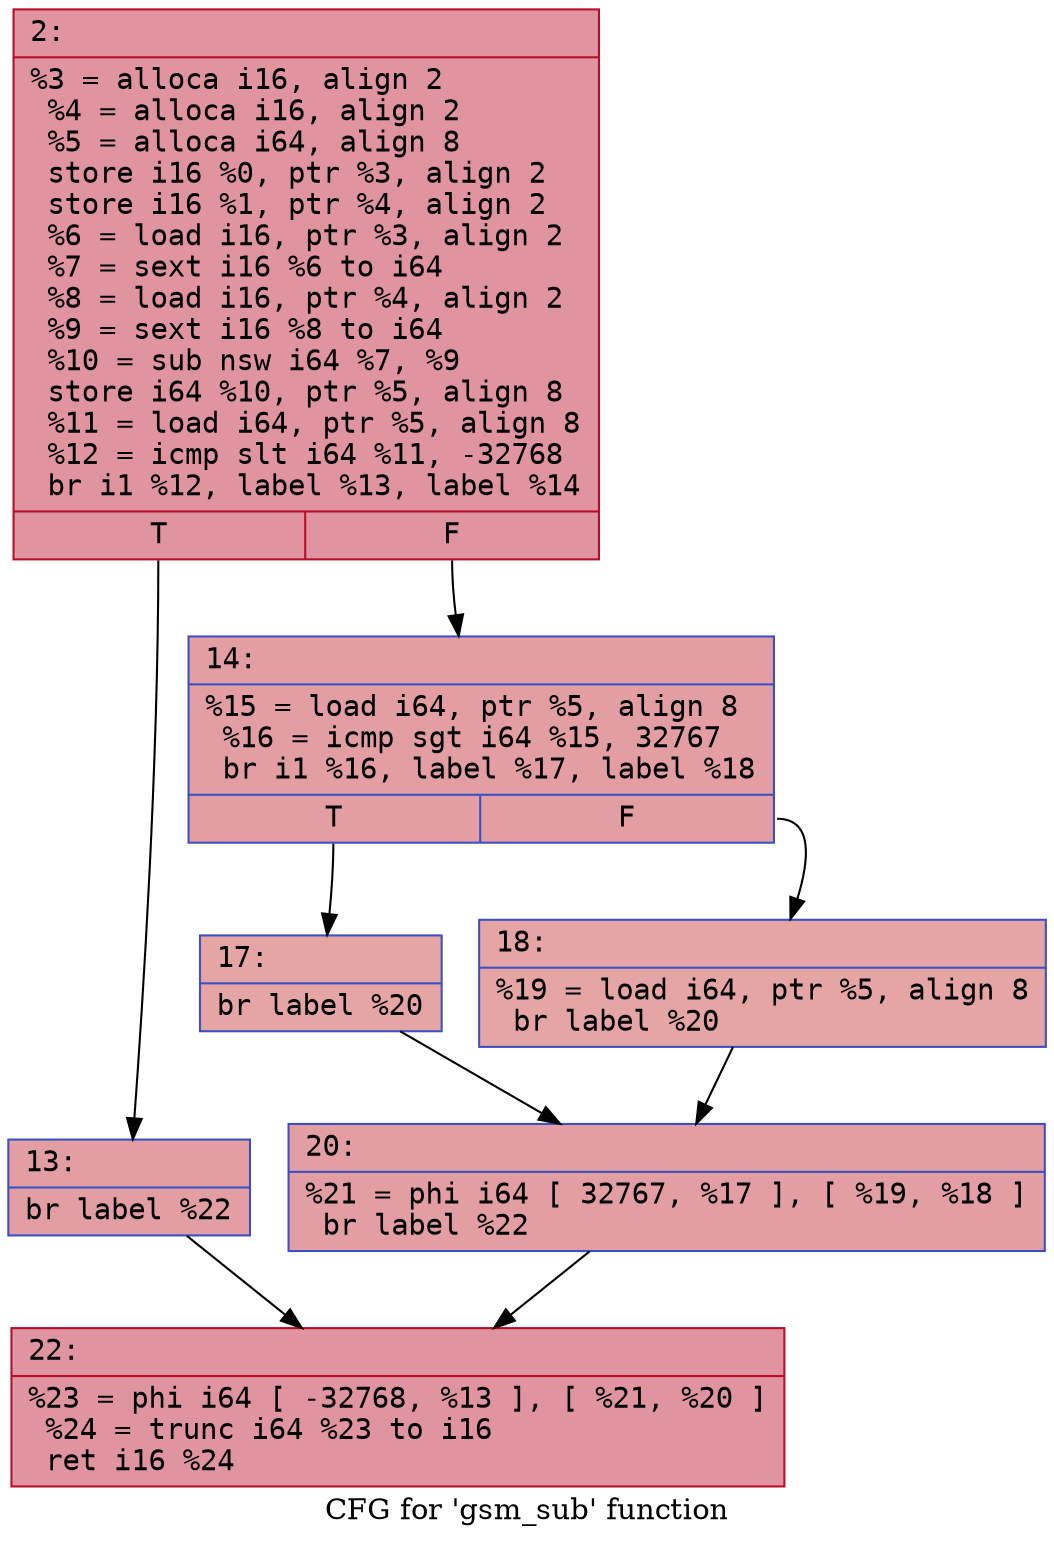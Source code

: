digraph "CFG for 'gsm_sub' function" {
	label="CFG for 'gsm_sub' function";

	Node0x60000256a4e0 [shape=record,color="#b70d28ff", style=filled, fillcolor="#b70d2870" fontname="Courier",label="{2:\l|  %3 = alloca i16, align 2\l  %4 = alloca i16, align 2\l  %5 = alloca i64, align 8\l  store i16 %0, ptr %3, align 2\l  store i16 %1, ptr %4, align 2\l  %6 = load i16, ptr %3, align 2\l  %7 = sext i16 %6 to i64\l  %8 = load i16, ptr %4, align 2\l  %9 = sext i16 %8 to i64\l  %10 = sub nsw i64 %7, %9\l  store i64 %10, ptr %5, align 8\l  %11 = load i64, ptr %5, align 8\l  %12 = icmp slt i64 %11, -32768\l  br i1 %12, label %13, label %14\l|{<s0>T|<s1>F}}"];
	Node0x60000256a4e0:s0 -> Node0x60000256a580[tooltip="2 -> 13\nProbability 50.00%" ];
	Node0x60000256a4e0:s1 -> Node0x60000256a5d0[tooltip="2 -> 14\nProbability 50.00%" ];
	Node0x60000256a580 [shape=record,color="#3d50c3ff", style=filled, fillcolor="#be242e70" fontname="Courier",label="{13:\l|  br label %22\l}"];
	Node0x60000256a580 -> Node0x60000256a710[tooltip="13 -> 22\nProbability 100.00%" ];
	Node0x60000256a5d0 [shape=record,color="#3d50c3ff", style=filled, fillcolor="#be242e70" fontname="Courier",label="{14:\l|  %15 = load i64, ptr %5, align 8\l  %16 = icmp sgt i64 %15, 32767\l  br i1 %16, label %17, label %18\l|{<s0>T|<s1>F}}"];
	Node0x60000256a5d0:s0 -> Node0x60000256a620[tooltip="14 -> 17\nProbability 50.00%" ];
	Node0x60000256a5d0:s1 -> Node0x60000256a670[tooltip="14 -> 18\nProbability 50.00%" ];
	Node0x60000256a620 [shape=record,color="#3d50c3ff", style=filled, fillcolor="#c5333470" fontname="Courier",label="{17:\l|  br label %20\l}"];
	Node0x60000256a620 -> Node0x60000256a6c0[tooltip="17 -> 20\nProbability 100.00%" ];
	Node0x60000256a670 [shape=record,color="#3d50c3ff", style=filled, fillcolor="#c5333470" fontname="Courier",label="{18:\l|  %19 = load i64, ptr %5, align 8\l  br label %20\l}"];
	Node0x60000256a670 -> Node0x60000256a6c0[tooltip="18 -> 20\nProbability 100.00%" ];
	Node0x60000256a6c0 [shape=record,color="#3d50c3ff", style=filled, fillcolor="#be242e70" fontname="Courier",label="{20:\l|  %21 = phi i64 [ 32767, %17 ], [ %19, %18 ]\l  br label %22\l}"];
	Node0x60000256a6c0 -> Node0x60000256a710[tooltip="20 -> 22\nProbability 100.00%" ];
	Node0x60000256a710 [shape=record,color="#b70d28ff", style=filled, fillcolor="#b70d2870" fontname="Courier",label="{22:\l|  %23 = phi i64 [ -32768, %13 ], [ %21, %20 ]\l  %24 = trunc i64 %23 to i16\l  ret i16 %24\l}"];
}
